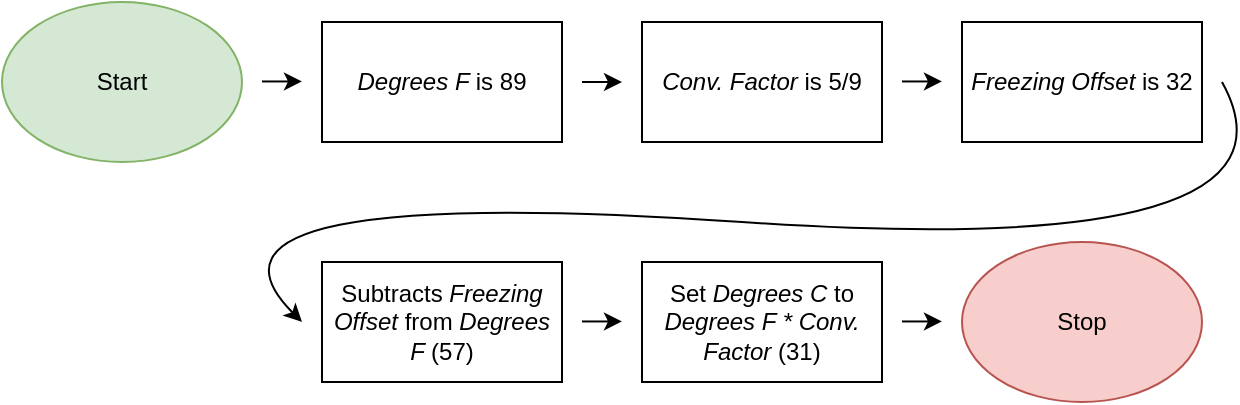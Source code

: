 <mxfile version="23.0.2" type="github">
  <diagram name="Page-1" id="8Us4WCK9ZZ0-0T4fawTz">
    <mxGraphModel dx="1444" dy="835" grid="1" gridSize="10" guides="1" tooltips="1" connect="1" arrows="1" fold="1" page="1" pageScale="1" pageWidth="850" pageHeight="1100" math="0" shadow="0">
      <root>
        <mxCell id="0" />
        <mxCell id="1" parent="0" />
        <mxCell id="4HTuvO_Nm95UCKi2w5Rm-1" value="Start" style="ellipse;whiteSpace=wrap;html=1;fillColor=#d5e8d4;strokeColor=#82b366;" vertex="1" parent="1">
          <mxGeometry x="120" y="30" width="120" height="80" as="geometry" />
        </mxCell>
        <mxCell id="4HTuvO_Nm95UCKi2w5Rm-3" value="&lt;i&gt;Degrees F &lt;/i&gt;is 89" style="rounded=0;whiteSpace=wrap;html=1;" vertex="1" parent="1">
          <mxGeometry x="280" y="40" width="120" height="60" as="geometry" />
        </mxCell>
        <mxCell id="4HTuvO_Nm95UCKi2w5Rm-4" value="&lt;i&gt;Conv. Factor &lt;/i&gt;is 5/9" style="rounded=0;whiteSpace=wrap;html=1;" vertex="1" parent="1">
          <mxGeometry x="440" y="40" width="120" height="60" as="geometry" />
        </mxCell>
        <mxCell id="4HTuvO_Nm95UCKi2w5Rm-5" value="&lt;i&gt;Freezing Offset&lt;/i&gt;&amp;nbsp;is 32" style="rounded=0;whiteSpace=wrap;html=1;" vertex="1" parent="1">
          <mxGeometry x="600" y="40" width="120" height="60" as="geometry" />
        </mxCell>
        <mxCell id="4HTuvO_Nm95UCKi2w5Rm-7" value="Set &lt;i&gt;Degrees C &lt;/i&gt;to &lt;i&gt;Degrees F * Conv. Factor &lt;/i&gt;(31)" style="rounded=0;whiteSpace=wrap;html=1;" vertex="1" parent="1">
          <mxGeometry x="440" y="160" width="120" height="60" as="geometry" />
        </mxCell>
        <mxCell id="4HTuvO_Nm95UCKi2w5Rm-8" value="Subtracts &lt;i&gt;Freezing Offset &lt;/i&gt;from &lt;i&gt;Degrees F &lt;/i&gt;(57)" style="rounded=0;whiteSpace=wrap;html=1;" vertex="1" parent="1">
          <mxGeometry x="280" y="160" width="120" height="60" as="geometry" />
        </mxCell>
        <mxCell id="4HTuvO_Nm95UCKi2w5Rm-9" value="Stop" style="ellipse;whiteSpace=wrap;html=1;fillColor=#f8cecc;strokeColor=#b85450;" vertex="1" parent="1">
          <mxGeometry x="600" y="150" width="120" height="80" as="geometry" />
        </mxCell>
        <mxCell id="4HTuvO_Nm95UCKi2w5Rm-10" value="" style="curved=1;endArrow=classic;html=1;rounded=0;" edge="1" parent="1">
          <mxGeometry width="50" height="50" relative="1" as="geometry">
            <mxPoint x="730" y="70" as="sourcePoint" />
            <mxPoint x="270" y="190" as="targetPoint" />
            <Array as="points">
              <mxPoint x="780" y="160" />
              <mxPoint x="200" y="120" />
            </Array>
          </mxGeometry>
        </mxCell>
        <mxCell id="4HTuvO_Nm95UCKi2w5Rm-11" value="" style="endArrow=classic;html=1;rounded=0;" edge="1" parent="1">
          <mxGeometry width="50" height="50" relative="1" as="geometry">
            <mxPoint x="410" y="70" as="sourcePoint" />
            <mxPoint x="430" y="70" as="targetPoint" />
          </mxGeometry>
        </mxCell>
        <mxCell id="4HTuvO_Nm95UCKi2w5Rm-12" value="" style="endArrow=classic;html=1;rounded=0;" edge="1" parent="1">
          <mxGeometry width="50" height="50" relative="1" as="geometry">
            <mxPoint x="570" y="69.73" as="sourcePoint" />
            <mxPoint x="590" y="69.73" as="targetPoint" />
          </mxGeometry>
        </mxCell>
        <mxCell id="4HTuvO_Nm95UCKi2w5Rm-13" value="" style="endArrow=classic;html=1;rounded=0;" edge="1" parent="1">
          <mxGeometry width="50" height="50" relative="1" as="geometry">
            <mxPoint x="410" y="189.73" as="sourcePoint" />
            <mxPoint x="430" y="189.73" as="targetPoint" />
          </mxGeometry>
        </mxCell>
        <mxCell id="4HTuvO_Nm95UCKi2w5Rm-14" value="" style="endArrow=classic;html=1;rounded=0;" edge="1" parent="1">
          <mxGeometry width="50" height="50" relative="1" as="geometry">
            <mxPoint x="250" y="69.73" as="sourcePoint" />
            <mxPoint x="270" y="69.73" as="targetPoint" />
          </mxGeometry>
        </mxCell>
        <mxCell id="4HTuvO_Nm95UCKi2w5Rm-15" value="" style="endArrow=classic;html=1;rounded=0;" edge="1" parent="1">
          <mxGeometry width="50" height="50" relative="1" as="geometry">
            <mxPoint x="570" y="189.73" as="sourcePoint" />
            <mxPoint x="590" y="189.73" as="targetPoint" />
          </mxGeometry>
        </mxCell>
      </root>
    </mxGraphModel>
  </diagram>
</mxfile>
